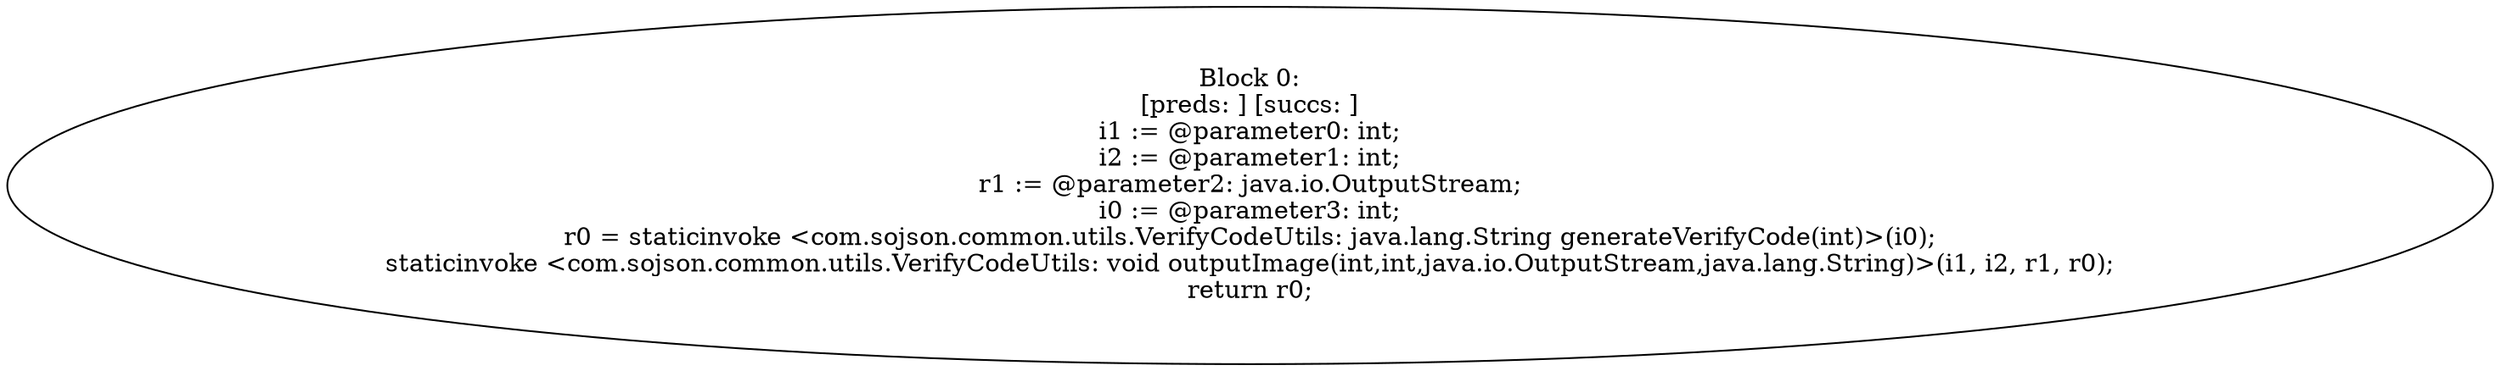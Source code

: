digraph "unitGraph" {
    "Block 0:
[preds: ] [succs: ]
i1 := @parameter0: int;
i2 := @parameter1: int;
r1 := @parameter2: java.io.OutputStream;
i0 := @parameter3: int;
r0 = staticinvoke <com.sojson.common.utils.VerifyCodeUtils: java.lang.String generateVerifyCode(int)>(i0);
staticinvoke <com.sojson.common.utils.VerifyCodeUtils: void outputImage(int,int,java.io.OutputStream,java.lang.String)>(i1, i2, r1, r0);
return r0;
"
}
